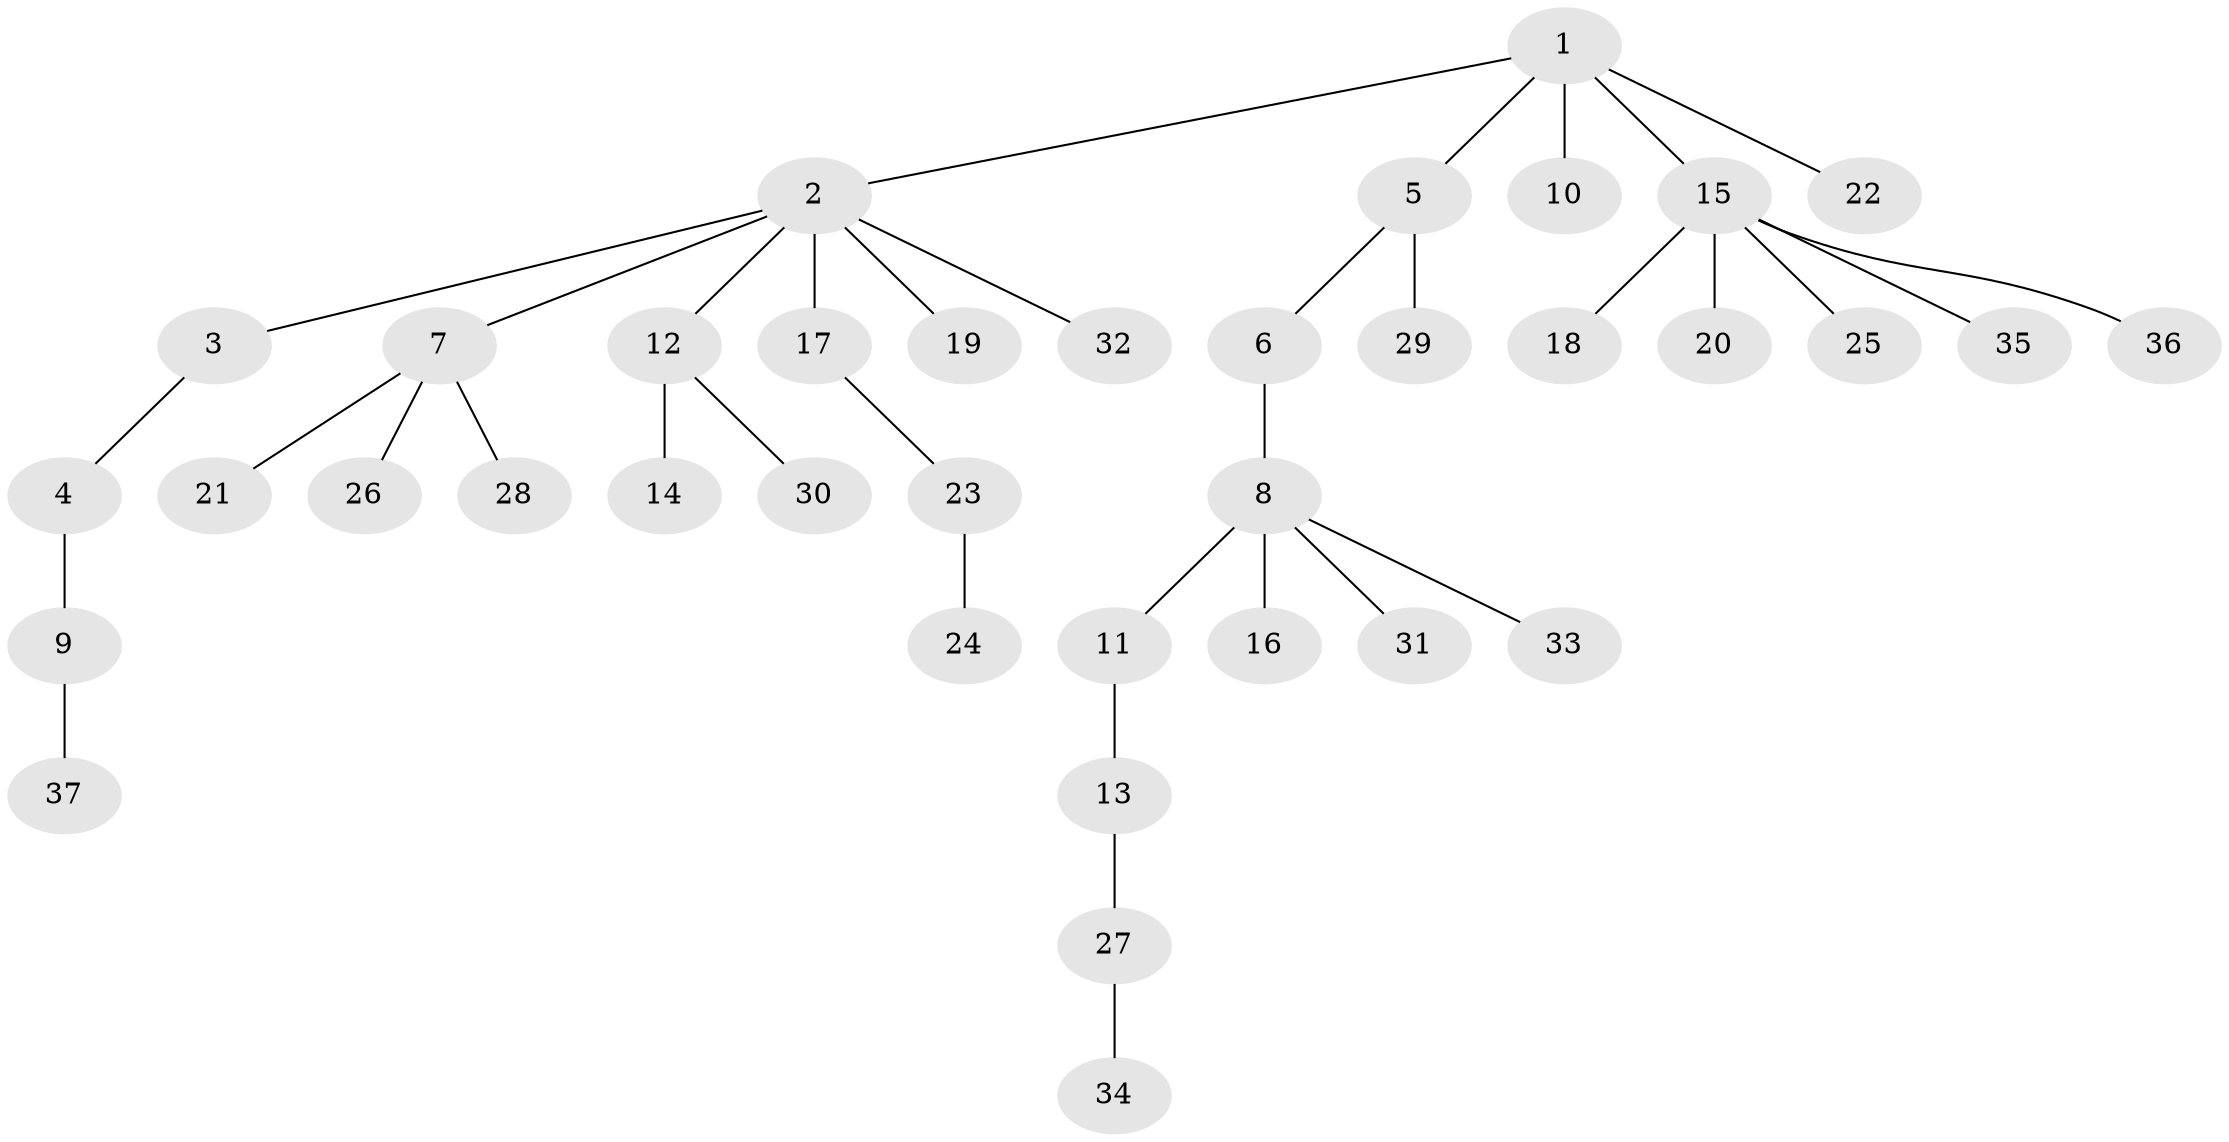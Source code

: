 // original degree distribution, {6: 0.03333333333333333, 7: 0.03333333333333333, 3: 0.1, 4: 0.05, 2: 0.18333333333333332, 5: 0.016666666666666666, 1: 0.5833333333333334}
// Generated by graph-tools (version 1.1) at 2025/51/03/04/25 22:51:48]
// undirected, 37 vertices, 36 edges
graph export_dot {
  node [color=gray90,style=filled];
  1;
  2;
  3;
  4;
  5;
  6;
  7;
  8;
  9;
  10;
  11;
  12;
  13;
  14;
  15;
  16;
  17;
  18;
  19;
  20;
  21;
  22;
  23;
  24;
  25;
  26;
  27;
  28;
  29;
  30;
  31;
  32;
  33;
  34;
  35;
  36;
  37;
  1 -- 2 [weight=1.0];
  1 -- 5 [weight=1.0];
  1 -- 10 [weight=1.0];
  1 -- 15 [weight=1.0];
  1 -- 22 [weight=1.0];
  2 -- 3 [weight=1.0];
  2 -- 7 [weight=1.0];
  2 -- 12 [weight=1.0];
  2 -- 17 [weight=1.0];
  2 -- 19 [weight=1.0];
  2 -- 32 [weight=1.0];
  3 -- 4 [weight=1.0];
  4 -- 9 [weight=1.0];
  5 -- 6 [weight=1.0];
  5 -- 29 [weight=1.0];
  6 -- 8 [weight=1.0];
  7 -- 21 [weight=1.0];
  7 -- 26 [weight=1.0];
  7 -- 28 [weight=1.0];
  8 -- 11 [weight=1.0];
  8 -- 16 [weight=1.0];
  8 -- 31 [weight=1.0];
  8 -- 33 [weight=1.0];
  9 -- 37 [weight=1.0];
  11 -- 13 [weight=1.0];
  12 -- 14 [weight=1.0];
  12 -- 30 [weight=1.0];
  13 -- 27 [weight=1.0];
  15 -- 18 [weight=1.0];
  15 -- 20 [weight=1.0];
  15 -- 25 [weight=1.0];
  15 -- 35 [weight=1.0];
  15 -- 36 [weight=1.0];
  17 -- 23 [weight=1.0];
  23 -- 24 [weight=1.0];
  27 -- 34 [weight=2.0];
}
